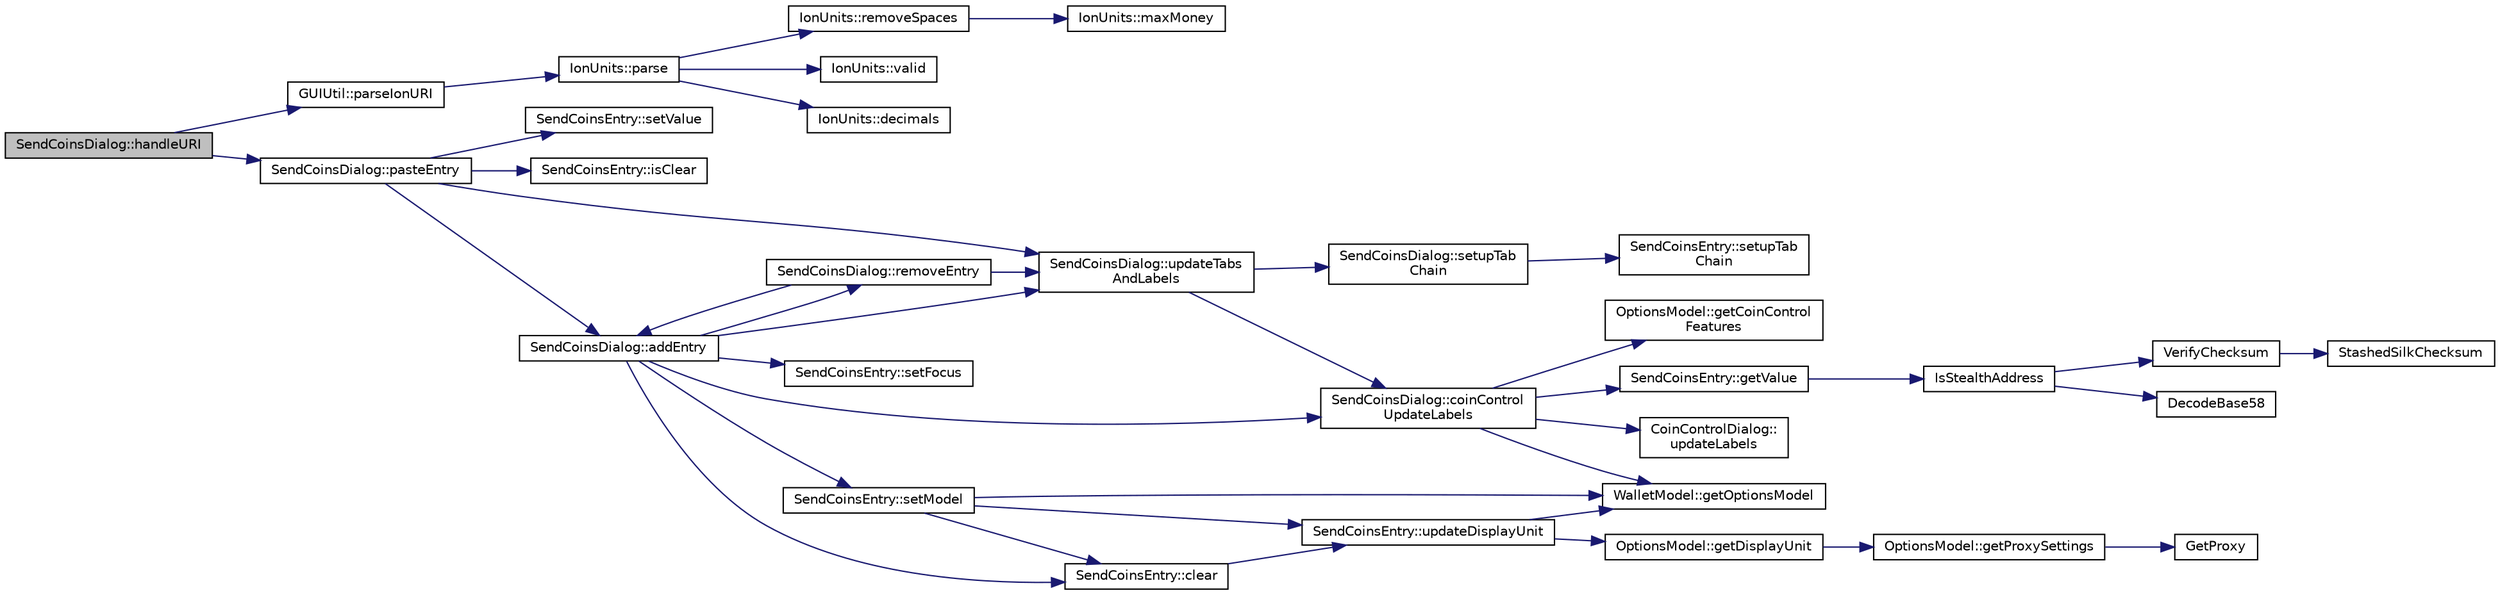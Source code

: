 digraph "SendCoinsDialog::handleURI"
{
  edge [fontname="Helvetica",fontsize="10",labelfontname="Helvetica",labelfontsize="10"];
  node [fontname="Helvetica",fontsize="10",shape=record];
  rankdir="LR";
  Node453 [label="SendCoinsDialog::handleURI",height=0.2,width=0.4,color="black", fillcolor="grey75", style="filled", fontcolor="black"];
  Node453 -> Node454 [color="midnightblue",fontsize="10",style="solid",fontname="Helvetica"];
  Node454 [label="GUIUtil::parseIonURI",height=0.2,width=0.4,color="black", fillcolor="white", style="filled",URL="$namespace_g_u_i_util.html#a8a5f56b34100f25364d1a2e722a2d0e9"];
  Node454 -> Node455 [color="midnightblue",fontsize="10",style="solid",fontname="Helvetica"];
  Node455 [label="IonUnits::parse",height=0.2,width=0.4,color="black", fillcolor="white", style="filled",URL="$class_ion_units.html#a25349c520a1994f8c772db61b23208d6",tooltip="Parse string to coin amount. "];
  Node455 -> Node456 [color="midnightblue",fontsize="10",style="solid",fontname="Helvetica"];
  Node456 [label="IonUnits::valid",height=0.2,width=0.4,color="black", fillcolor="white", style="filled",URL="$class_ion_units.html#a23c5b1306ed473dbb2375a6675a2ce13",tooltip="Is unit ID valid? "];
  Node455 -> Node457 [color="midnightblue",fontsize="10",style="solid",fontname="Helvetica"];
  Node457 [label="IonUnits::decimals",height=0.2,width=0.4,color="black", fillcolor="white", style="filled",URL="$class_ion_units.html#a5e9c7a5b666b858c171760273c51c9d7",tooltip="Number of decimals left. "];
  Node455 -> Node458 [color="midnightblue",fontsize="10",style="solid",fontname="Helvetica"];
  Node458 [label="IonUnits::removeSpaces",height=0.2,width=0.4,color="black", fillcolor="white", style="filled",URL="$class_ion_units.html#a3076278f67f3b32262dcbaa4944698f4"];
  Node458 -> Node459 [color="midnightblue",fontsize="10",style="solid",fontname="Helvetica"];
  Node459 [label="IonUnits::maxMoney",height=0.2,width=0.4,color="black", fillcolor="white", style="filled",URL="$class_ion_units.html#ad263cf356fe762bfe92eb11f2306c36a",tooltip="Return maximum number of base units (Satoshis) "];
  Node453 -> Node460 [color="midnightblue",fontsize="10",style="solid",fontname="Helvetica"];
  Node460 [label="SendCoinsDialog::pasteEntry",height=0.2,width=0.4,color="black", fillcolor="white", style="filled",URL="$class_send_coins_dialog.html#a4440d15ced5d217baaad33a17d56b409"];
  Node460 -> Node461 [color="midnightblue",fontsize="10",style="solid",fontname="Helvetica"];
  Node461 [label="SendCoinsEntry::isClear",height=0.2,width=0.4,color="black", fillcolor="white", style="filled",URL="$class_send_coins_entry.html#a1dcce9480364868dfd0bb8782e039e57",tooltip="Return whether the entry is still empty and unedited. "];
  Node460 -> Node462 [color="midnightblue",fontsize="10",style="solid",fontname="Helvetica"];
  Node462 [label="SendCoinsDialog::addEntry",height=0.2,width=0.4,color="black", fillcolor="white", style="filled",URL="$class_send_coins_dialog.html#a3d680a76b967641115c6ff2fa83fb62a"];
  Node462 -> Node463 [color="midnightblue",fontsize="10",style="solid",fontname="Helvetica"];
  Node463 [label="SendCoinsEntry::setModel",height=0.2,width=0.4,color="black", fillcolor="white", style="filled",URL="$class_send_coins_entry.html#a831f8f9a63acd77b7d66d5393e12310b"];
  Node463 -> Node464 [color="midnightblue",fontsize="10",style="solid",fontname="Helvetica"];
  Node464 [label="WalletModel::getOptionsModel",height=0.2,width=0.4,color="black", fillcolor="white", style="filled",URL="$class_wallet_model.html#a96d53e56b3f8f07537ea2523f7a7d300"];
  Node463 -> Node465 [color="midnightblue",fontsize="10",style="solid",fontname="Helvetica"];
  Node465 [label="SendCoinsEntry::updateDisplayUnit",height=0.2,width=0.4,color="black", fillcolor="white", style="filled",URL="$class_send_coins_entry.html#a6ff4bd5b370545bcfd6214e866ee33f3"];
  Node465 -> Node464 [color="midnightblue",fontsize="10",style="solid",fontname="Helvetica"];
  Node465 -> Node466 [color="midnightblue",fontsize="10",style="solid",fontname="Helvetica"];
  Node466 [label="OptionsModel::getDisplayUnit",height=0.2,width=0.4,color="black", fillcolor="white", style="filled",URL="$class_options_model.html#a3b6e4d4ef42be3aaba315b8cd14f468e"];
  Node466 -> Node467 [color="midnightblue",fontsize="10",style="solid",fontname="Helvetica"];
  Node467 [label="OptionsModel::getProxySettings",height=0.2,width=0.4,color="black", fillcolor="white", style="filled",URL="$class_options_model.html#a0fa582a801df3753c2c50840c40bb350"];
  Node467 -> Node468 [color="midnightblue",fontsize="10",style="solid",fontname="Helvetica"];
  Node468 [label="GetProxy",height=0.2,width=0.4,color="black", fillcolor="white", style="filled",URL="$netbase_8cpp.html#a4e67b39fc1769663260d791d2f4d049d"];
  Node463 -> Node469 [color="midnightblue",fontsize="10",style="solid",fontname="Helvetica"];
  Node469 [label="SendCoinsEntry::clear",height=0.2,width=0.4,color="black", fillcolor="white", style="filled",URL="$class_send_coins_entry.html#abff66fcd456c82144e7a2c410f5082ac"];
  Node469 -> Node465 [color="midnightblue",fontsize="10",style="solid",fontname="Helvetica"];
  Node462 -> Node470 [color="midnightblue",fontsize="10",style="solid",fontname="Helvetica"];
  Node470 [label="SendCoinsDialog::removeEntry",height=0.2,width=0.4,color="black", fillcolor="white", style="filled",URL="$class_send_coins_dialog.html#aabd82a79bd2358493f36425f1d62136b"];
  Node470 -> Node462 [color="midnightblue",fontsize="10",style="solid",fontname="Helvetica"];
  Node470 -> Node471 [color="midnightblue",fontsize="10",style="solid",fontname="Helvetica"];
  Node471 [label="SendCoinsDialog::updateTabs\lAndLabels",height=0.2,width=0.4,color="black", fillcolor="white", style="filled",URL="$class_send_coins_dialog.html#a3b834c739f7d02d8086a2bf58525c5f0"];
  Node471 -> Node472 [color="midnightblue",fontsize="10",style="solid",fontname="Helvetica"];
  Node472 [label="SendCoinsDialog::setupTab\lChain",height=0.2,width=0.4,color="black", fillcolor="white", style="filled",URL="$class_send_coins_dialog.html#a689658987f2af0896f25bf37bb945d91",tooltip="Set up the tab chain manually, as Qt messes up the tab chain by default in some cases (issue https://..."];
  Node472 -> Node473 [color="midnightblue",fontsize="10",style="solid",fontname="Helvetica"];
  Node473 [label="SendCoinsEntry::setupTab\lChain",height=0.2,width=0.4,color="black", fillcolor="white", style="filled",URL="$class_send_coins_entry.html#aa431a0bf53174b3a012fe224e472bc13",tooltip="Set up the tab chain manually, as Qt messes up the tab chain by default in some cases (issue https://..."];
  Node471 -> Node474 [color="midnightblue",fontsize="10",style="solid",fontname="Helvetica"];
  Node474 [label="SendCoinsDialog::coinControl\lUpdateLabels",height=0.2,width=0.4,color="black", fillcolor="white", style="filled",URL="$class_send_coins_dialog.html#ae4f429aabcaf309aa314b90049be2a74"];
  Node474 -> Node464 [color="midnightblue",fontsize="10",style="solid",fontname="Helvetica"];
  Node474 -> Node475 [color="midnightblue",fontsize="10",style="solid",fontname="Helvetica"];
  Node475 [label="OptionsModel::getCoinControl\lFeatures",height=0.2,width=0.4,color="black", fillcolor="white", style="filled",URL="$class_options_model.html#ace6c871068f613aee277e37bfdc988c0"];
  Node474 -> Node476 [color="midnightblue",fontsize="10",style="solid",fontname="Helvetica"];
  Node476 [label="SendCoinsEntry::getValue",height=0.2,width=0.4,color="black", fillcolor="white", style="filled",URL="$class_send_coins_entry.html#af36fb0ed9e2e07079c1a982b31e793c8"];
  Node476 -> Node477 [color="midnightblue",fontsize="10",style="solid",fontname="Helvetica"];
  Node477 [label="IsStealthAddress",height=0.2,width=0.4,color="black", fillcolor="white", style="filled",URL="$stealth_8cpp.html#a26c89afcb720e8b1a9c9dadaee26757b"];
  Node477 -> Node478 [color="midnightblue",fontsize="10",style="solid",fontname="Helvetica"];
  Node478 [label="DecodeBase58",height=0.2,width=0.4,color="black", fillcolor="white", style="filled",URL="$base58_8cpp.html#a0f74d1d6e7e982cad4b0e538acea4538",tooltip="Decode a base58-encoded string (psz) into a byte vector (vchRet). "];
  Node477 -> Node479 [color="midnightblue",fontsize="10",style="solid",fontname="Helvetica"];
  Node479 [label="VerifyChecksum",height=0.2,width=0.4,color="black", fillcolor="white", style="filled",URL="$stealth_8cpp.html#a5ff6f6775db5f747f5088c7ef8264b74"];
  Node479 -> Node480 [color="midnightblue",fontsize="10",style="solid",fontname="Helvetica"];
  Node480 [label="StashedSilkChecksum",height=0.2,width=0.4,color="black", fillcolor="white", style="filled",URL="$stealth_8cpp.html#abb79a3b98a10b85daf3f3ff35c1cbfa8"];
  Node474 -> Node481 [color="midnightblue",fontsize="10",style="solid",fontname="Helvetica"];
  Node481 [label="CoinControlDialog::\lupdateLabels",height=0.2,width=0.4,color="black", fillcolor="white", style="filled",URL="$class_coin_control_dialog.html#a4fc60e89b097952ff22dc0f9c58c87d9"];
  Node462 -> Node474 [color="midnightblue",fontsize="10",style="solid",fontname="Helvetica"];
  Node462 -> Node471 [color="midnightblue",fontsize="10",style="solid",fontname="Helvetica"];
  Node462 -> Node469 [color="midnightblue",fontsize="10",style="solid",fontname="Helvetica"];
  Node462 -> Node482 [color="midnightblue",fontsize="10",style="solid",fontname="Helvetica"];
  Node482 [label="SendCoinsEntry::setFocus",height=0.2,width=0.4,color="black", fillcolor="white", style="filled",URL="$class_send_coins_entry.html#a0dcb8720f234165b37f8b45b035320cc"];
  Node460 -> Node483 [color="midnightblue",fontsize="10",style="solid",fontname="Helvetica"];
  Node483 [label="SendCoinsEntry::setValue",height=0.2,width=0.4,color="black", fillcolor="white", style="filled",URL="$class_send_coins_entry.html#a513dd22231d0d7c2550c5533e9518cf5"];
  Node460 -> Node471 [color="midnightblue",fontsize="10",style="solid",fontname="Helvetica"];
}
